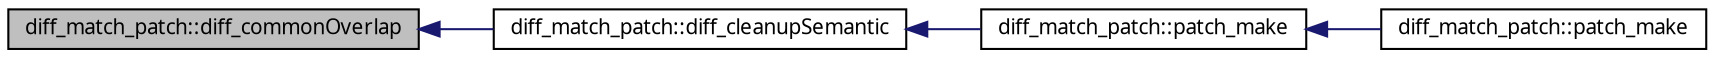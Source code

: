 digraph G
{
  edge [fontname="FreeSans.ttf",fontsize="10",labelfontname="FreeSans.ttf",labelfontsize="10"];
  node [fontname="FreeSans.ttf",fontsize="10",shape=record];
  rankdir=LR;
  Node1 [label="diff_match_patch::diff_commonOverlap",height=0.2,width=0.4,color="black", fillcolor="grey75", style="filled" fontcolor="black"];
  Node1 -> Node2 [dir=back,color="midnightblue",fontsize="10",style="solid"];
  Node2 [label="diff_match_patch::diff_cleanupSemantic",height=0.2,width=0.4,color="black", fillcolor="white", style="filled",URL="$classdiff__match__patch.html#a1150e91652b023e8893555f737ac9894"];
  Node2 -> Node3 [dir=back,color="midnightblue",fontsize="10",style="solid"];
  Node3 [label="diff_match_patch::patch_make",height=0.2,width=0.4,color="black", fillcolor="white", style="filled",URL="$classdiff__match__patch.html#afb9335ec40ffb7b74a822a1210d90e19"];
  Node3 -> Node4 [dir=back,color="midnightblue",fontsize="10",style="solid"];
  Node4 [label="diff_match_patch::patch_make",height=0.2,width=0.4,color="black", fillcolor="white", style="filled",URL="$classdiff__match__patch.html#ac5992f58192fc44530f33dd40202c165"];
}
